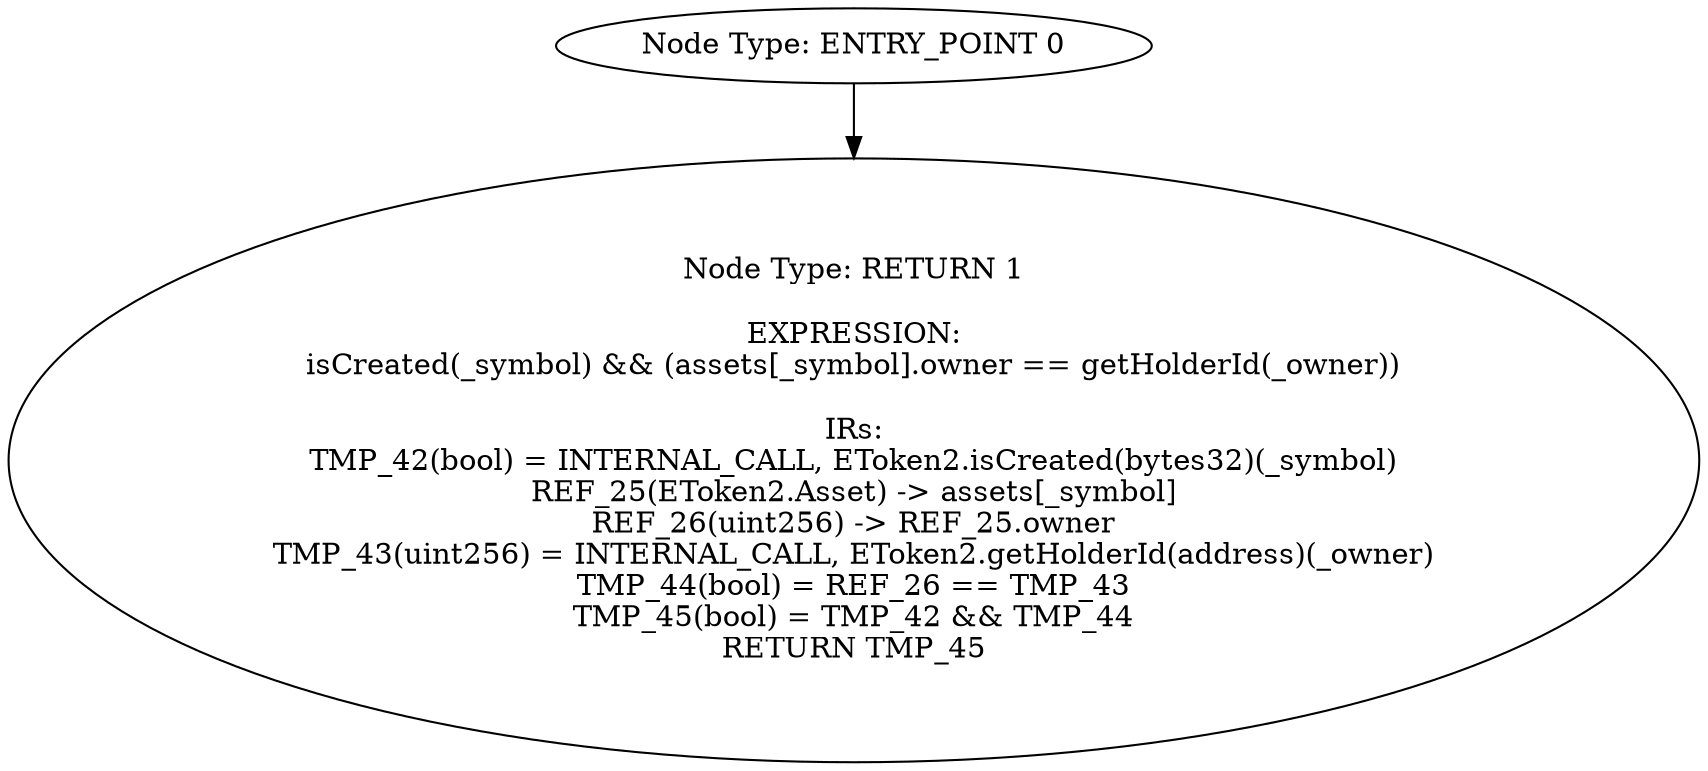 digraph{
0[label="Node Type: ENTRY_POINT 0
"];
0->1;
1[label="Node Type: RETURN 1

EXPRESSION:
isCreated(_symbol) && (assets[_symbol].owner == getHolderId(_owner))

IRs:
TMP_42(bool) = INTERNAL_CALL, EToken2.isCreated(bytes32)(_symbol)
REF_25(EToken2.Asset) -> assets[_symbol]
REF_26(uint256) -> REF_25.owner
TMP_43(uint256) = INTERNAL_CALL, EToken2.getHolderId(address)(_owner)
TMP_44(bool) = REF_26 == TMP_43
TMP_45(bool) = TMP_42 && TMP_44
RETURN TMP_45"];
}
